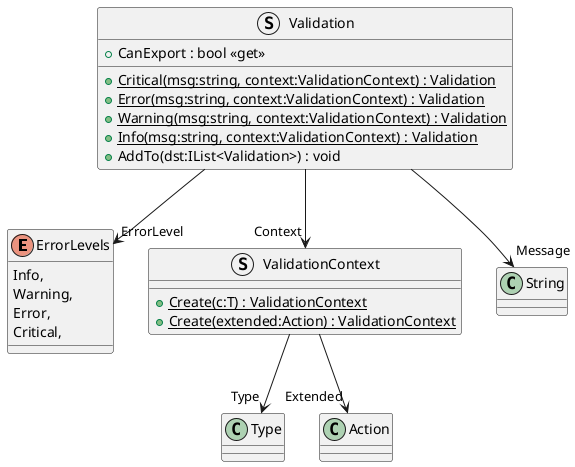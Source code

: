 @startuml
enum ErrorLevels {
    Info,
    Warning,
    Error,
    Critical,
}
struct ValidationContext {
    + {static} Create(c:T) : ValidationContext
    + {static} Create(extended:Action) : ValidationContext
}
struct Validation {
    + CanExport : bool <<get>>
    + {static} Critical(msg:string, context:ValidationContext) : Validation
    + {static} Error(msg:string, context:ValidationContext) : Validation
    + {static} Warning(msg:string, context:ValidationContext) : Validation
    + {static} Info(msg:string, context:ValidationContext) : Validation
    + AddTo(dst:IList<Validation>) : void
}
ValidationContext --> "Type" Type
ValidationContext --> "Extended" Action
Validation --> "ErrorLevel" ErrorLevels
Validation --> "Message" String
Validation --> "Context" ValidationContext
@enduml
